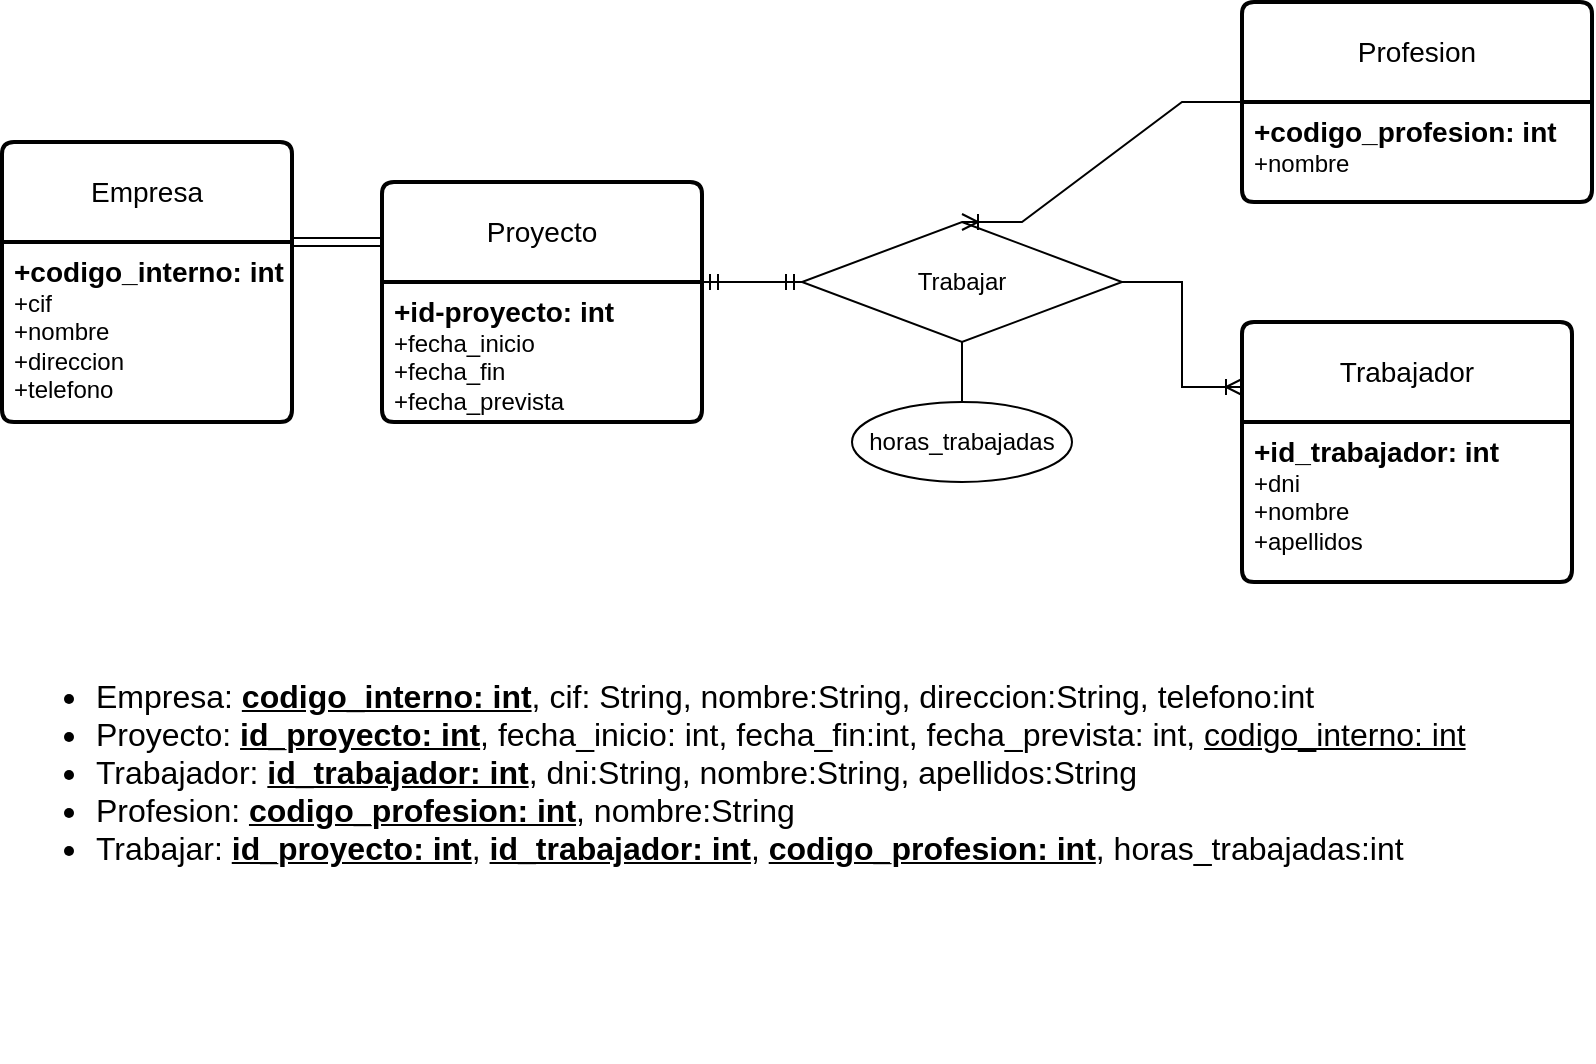 <mxfile version="22.0.4" type="github">
  <diagram id="R2lEEEUBdFMjLlhIrx00" name="Page-1">
    <mxGraphModel dx="1050" dy="542" grid="1" gridSize="10" guides="1" tooltips="1" connect="1" arrows="1" fold="1" page="1" pageScale="1" pageWidth="850" pageHeight="1100" math="0" shadow="0" extFonts="Permanent Marker^https://fonts.googleapis.com/css?family=Permanent+Marker">
      <root>
        <mxCell id="0" />
        <mxCell id="1" parent="0" />
        <mxCell id="XE0a3KAdDkCExp548i4T-1" value="Empresa" style="swimlane;childLayout=stackLayout;horizontal=1;startSize=50;horizontalStack=0;rounded=1;fontSize=14;fontStyle=0;strokeWidth=2;resizeParent=0;resizeLast=1;shadow=0;dashed=0;align=center;arcSize=4;whiteSpace=wrap;html=1;" parent="1" vertex="1">
          <mxGeometry x="35" y="160" width="145" height="140" as="geometry" />
        </mxCell>
        <mxCell id="XE0a3KAdDkCExp548i4T-2" value="&lt;font style=&quot;font-size: 14px;&quot;&gt;&lt;b&gt;+codigo_interno: int&lt;/b&gt;&lt;/font&gt;&lt;br&gt;+cif&lt;br&gt;+nombre&lt;br&gt;+direccion&lt;br&gt;+telefono" style="align=left;strokeColor=none;fillColor=none;spacingLeft=4;fontSize=12;verticalAlign=top;resizable=0;rotatable=0;part=1;html=1;" parent="XE0a3KAdDkCExp548i4T-1" vertex="1">
          <mxGeometry y="50" width="145" height="90" as="geometry" />
        </mxCell>
        <mxCell id="XE0a3KAdDkCExp548i4T-4" value="Proyecto" style="swimlane;childLayout=stackLayout;horizontal=1;startSize=50;horizontalStack=0;rounded=1;fontSize=14;fontStyle=0;strokeWidth=2;resizeParent=0;resizeLast=1;shadow=0;dashed=0;align=center;arcSize=4;whiteSpace=wrap;html=1;" parent="1" vertex="1">
          <mxGeometry x="225" y="180" width="160" height="120" as="geometry" />
        </mxCell>
        <mxCell id="XE0a3KAdDkCExp548i4T-5" value="&lt;font style=&quot;font-size: 14px;&quot;&gt;&lt;b&gt;+id-proyecto: int&lt;/b&gt;&lt;/font&gt;&lt;br&gt;+fecha_inicio&lt;br&gt;+fecha_fin&lt;br&gt;+fecha_prevista" style="align=left;strokeColor=none;fillColor=none;spacingLeft=4;fontSize=12;verticalAlign=top;resizable=0;rotatable=0;part=1;html=1;" parent="XE0a3KAdDkCExp548i4T-4" vertex="1">
          <mxGeometry y="50" width="160" height="70" as="geometry" />
        </mxCell>
        <mxCell id="XE0a3KAdDkCExp548i4T-6" value="" style="shape=link;html=1;rounded=0;entryX=0;entryY=0.25;entryDx=0;entryDy=0;exitX=1;exitY=0;exitDx=0;exitDy=0;" parent="1" source="XE0a3KAdDkCExp548i4T-2" target="XE0a3KAdDkCExp548i4T-4" edge="1">
          <mxGeometry width="100" relative="1" as="geometry">
            <mxPoint x="155" y="210" as="sourcePoint" />
            <mxPoint x="255" y="210" as="targetPoint" />
          </mxGeometry>
        </mxCell>
        <mxCell id="XE0a3KAdDkCExp548i4T-7" value="Trabajador" style="swimlane;childLayout=stackLayout;horizontal=1;startSize=50;horizontalStack=0;rounded=1;fontSize=14;fontStyle=0;strokeWidth=2;resizeParent=0;resizeLast=1;shadow=0;dashed=0;align=center;arcSize=4;whiteSpace=wrap;html=1;" parent="1" vertex="1">
          <mxGeometry x="655" y="250" width="165" height="130" as="geometry" />
        </mxCell>
        <mxCell id="XE0a3KAdDkCExp548i4T-8" value="&lt;b&gt;&lt;font style=&quot;font-size: 14px;&quot;&gt;+id_trabajador: int&lt;/font&gt;&lt;/b&gt;&lt;br&gt;+dni&lt;br&gt;+nombre&lt;br&gt;+apellidos" style="align=left;strokeColor=none;fillColor=none;spacingLeft=4;fontSize=12;verticalAlign=top;resizable=0;rotatable=0;part=1;html=1;" parent="XE0a3KAdDkCExp548i4T-7" vertex="1">
          <mxGeometry y="50" width="165" height="80" as="geometry" />
        </mxCell>
        <mxCell id="XE0a3KAdDkCExp548i4T-14" value="Profesion" style="swimlane;childLayout=stackLayout;horizontal=1;startSize=50;horizontalStack=0;rounded=1;fontSize=14;fontStyle=0;strokeWidth=2;resizeParent=0;resizeLast=1;shadow=0;dashed=0;align=center;arcSize=4;whiteSpace=wrap;html=1;" parent="1" vertex="1">
          <mxGeometry x="655" y="90" width="175" height="100" as="geometry" />
        </mxCell>
        <mxCell id="XE0a3KAdDkCExp548i4T-15" value="&lt;font style=&quot;font-size: 14px;&quot;&gt;&lt;b&gt;+codigo_profesion: int&lt;/b&gt;&lt;/font&gt;&lt;br&gt;+nombre" style="align=left;strokeColor=none;fillColor=none;spacingLeft=4;fontSize=12;verticalAlign=top;resizable=0;rotatable=0;part=1;html=1;" parent="XE0a3KAdDkCExp548i4T-14" vertex="1">
          <mxGeometry y="50" width="175" height="50" as="geometry" />
        </mxCell>
        <mxCell id="XE0a3KAdDkCExp548i4T-16" value="Trabajar" style="shape=rhombus;perimeter=rhombusPerimeter;whiteSpace=wrap;html=1;align=center;" parent="1" vertex="1">
          <mxGeometry x="435" y="200" width="160" height="60" as="geometry" />
        </mxCell>
        <mxCell id="XE0a3KAdDkCExp548i4T-18" value="horas_trabajadas" style="ellipse;whiteSpace=wrap;html=1;align=center;" parent="1" vertex="1">
          <mxGeometry x="460" y="290" width="110" height="40" as="geometry" />
        </mxCell>
        <mxCell id="XE0a3KAdDkCExp548i4T-19" value="" style="endArrow=none;html=1;rounded=0;entryX=0.5;entryY=1;entryDx=0;entryDy=0;exitX=0.5;exitY=0;exitDx=0;exitDy=0;" parent="1" source="XE0a3KAdDkCExp548i4T-18" target="XE0a3KAdDkCExp548i4T-16" edge="1">
          <mxGeometry width="50" height="50" relative="1" as="geometry">
            <mxPoint x="325" y="310" as="sourcePoint" />
            <mxPoint x="375" y="260" as="targetPoint" />
          </mxGeometry>
        </mxCell>
        <mxCell id="XE0a3KAdDkCExp548i4T-26" value="" style="edgeStyle=entityRelationEdgeStyle;fontSize=12;html=1;endArrow=ERmandOne;startArrow=ERmandOne;rounded=0;exitX=1;exitY=0;exitDx=0;exitDy=0;entryX=0;entryY=0.5;entryDx=0;entryDy=0;" parent="1" source="XE0a3KAdDkCExp548i4T-5" target="XE0a3KAdDkCExp548i4T-16" edge="1">
          <mxGeometry width="100" height="100" relative="1" as="geometry">
            <mxPoint x="420" y="200" as="sourcePoint" />
            <mxPoint x="520" y="100" as="targetPoint" />
          </mxGeometry>
        </mxCell>
        <mxCell id="XE0a3KAdDkCExp548i4T-27" value="" style="edgeStyle=entityRelationEdgeStyle;fontSize=12;html=1;endArrow=ERoneToMany;rounded=0;exitX=0;exitY=0;exitDx=0;exitDy=0;entryX=0.5;entryY=0;entryDx=0;entryDy=0;" parent="1" source="XE0a3KAdDkCExp548i4T-15" target="XE0a3KAdDkCExp548i4T-16" edge="1">
          <mxGeometry width="100" height="100" relative="1" as="geometry">
            <mxPoint x="595" y="60" as="sourcePoint" />
            <mxPoint x="495" y="135" as="targetPoint" />
          </mxGeometry>
        </mxCell>
        <mxCell id="XE0a3KAdDkCExp548i4T-28" value="" style="edgeStyle=entityRelationEdgeStyle;fontSize=12;html=1;endArrow=ERoneToMany;rounded=0;exitX=1;exitY=0.5;exitDx=0;exitDy=0;entryX=0;entryY=0.25;entryDx=0;entryDy=0;" parent="1" source="XE0a3KAdDkCExp548i4T-16" target="XE0a3KAdDkCExp548i4T-7" edge="1">
          <mxGeometry width="100" height="100" relative="1" as="geometry">
            <mxPoint x="640" y="495" as="sourcePoint" />
            <mxPoint x="540" y="420" as="targetPoint" />
          </mxGeometry>
        </mxCell>
        <mxCell id="T22v5TOvxF9esiYxtEDR-1" value="&lt;ul style=&quot;font-size: 16px;&quot;&gt;&lt;li&gt;Empresa: &lt;u style=&quot;font-weight: bold;&quot;&gt;codigo_interno: int&lt;/u&gt;, cif: String, nombre:String, direccion:String, telefono:int&lt;/li&gt;&lt;li&gt;Proyecto: &lt;u style=&quot;font-weight: bold;&quot;&gt;id_proyecto: int&lt;/u&gt;, fecha_inicio: int, fecha_fin:int, fecha_prevista: int, &lt;u&gt;codigo_interno: int&lt;/u&gt;&lt;/li&gt;&lt;li&gt;Trabajador: &lt;u style=&quot;font-weight: bold;&quot;&gt;id_trabajador: int&lt;/u&gt;, dni:String, nombre:String, apellidos:String&lt;/li&gt;&lt;li style=&quot;border-color: var(--border-color);&quot;&gt;Profesion:&amp;nbsp;&lt;u style=&quot;border-color: var(--border-color); font-weight: bold;&quot;&gt;codigo_profesion: int&lt;/u&gt;, nombre:String&lt;/li&gt;&lt;li style=&quot;border-color: var(--border-color);&quot;&gt;Trabajar:&amp;nbsp;&lt;u style=&quot;border-color: var(--border-color); font-weight: bold;&quot;&gt;id_proyecto: int&lt;/u&gt;,&amp;nbsp;&lt;u style=&quot;border-color: var(--border-color); font-weight: bold;&quot;&gt;id_trabajador: int&lt;/u&gt;,&amp;nbsp;&lt;u style=&quot;border-color: var(--border-color); font-weight: bold;&quot;&gt;codigo_profesion: int&lt;/u&gt;, horas_trabajadas:int&lt;/li&gt;&lt;/ul&gt;" style="text;strokeColor=none;fillColor=none;html=1;whiteSpace=wrap;verticalAlign=middle;overflow=hidden;" vertex="1" parent="1">
          <mxGeometry x="40" y="330" width="770" height="290" as="geometry" />
        </mxCell>
      </root>
    </mxGraphModel>
  </diagram>
</mxfile>
